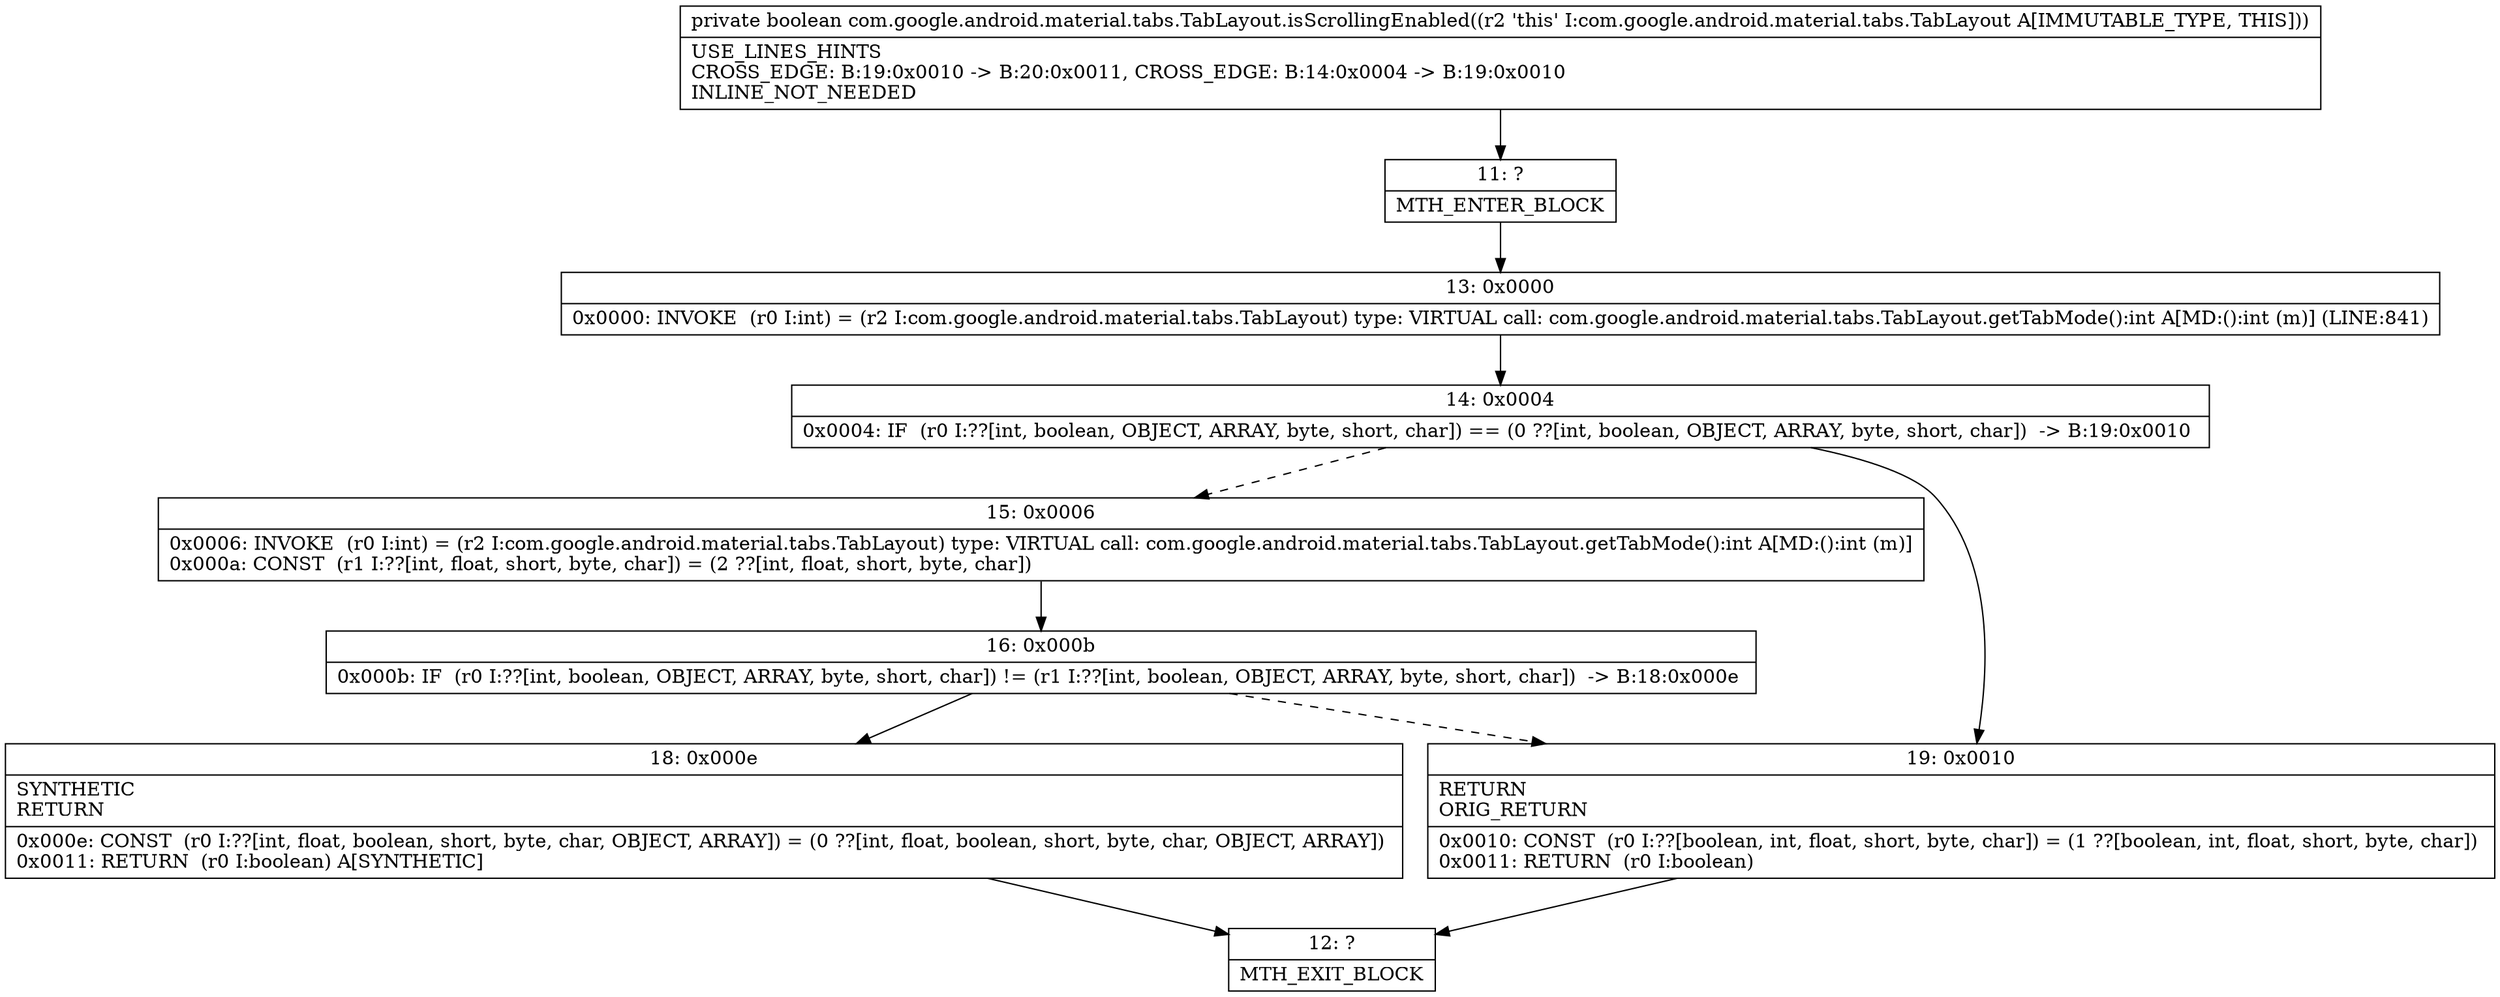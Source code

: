 digraph "CFG forcom.google.android.material.tabs.TabLayout.isScrollingEnabled()Z" {
Node_11 [shape=record,label="{11\:\ ?|MTH_ENTER_BLOCK\l}"];
Node_13 [shape=record,label="{13\:\ 0x0000|0x0000: INVOKE  (r0 I:int) = (r2 I:com.google.android.material.tabs.TabLayout) type: VIRTUAL call: com.google.android.material.tabs.TabLayout.getTabMode():int A[MD:():int (m)] (LINE:841)\l}"];
Node_14 [shape=record,label="{14\:\ 0x0004|0x0004: IF  (r0 I:??[int, boolean, OBJECT, ARRAY, byte, short, char]) == (0 ??[int, boolean, OBJECT, ARRAY, byte, short, char])  \-\> B:19:0x0010 \l}"];
Node_15 [shape=record,label="{15\:\ 0x0006|0x0006: INVOKE  (r0 I:int) = (r2 I:com.google.android.material.tabs.TabLayout) type: VIRTUAL call: com.google.android.material.tabs.TabLayout.getTabMode():int A[MD:():int (m)]\l0x000a: CONST  (r1 I:??[int, float, short, byte, char]) = (2 ??[int, float, short, byte, char]) \l}"];
Node_16 [shape=record,label="{16\:\ 0x000b|0x000b: IF  (r0 I:??[int, boolean, OBJECT, ARRAY, byte, short, char]) != (r1 I:??[int, boolean, OBJECT, ARRAY, byte, short, char])  \-\> B:18:0x000e \l}"];
Node_18 [shape=record,label="{18\:\ 0x000e|SYNTHETIC\lRETURN\l|0x000e: CONST  (r0 I:??[int, float, boolean, short, byte, char, OBJECT, ARRAY]) = (0 ??[int, float, boolean, short, byte, char, OBJECT, ARRAY]) \l0x0011: RETURN  (r0 I:boolean) A[SYNTHETIC]\l}"];
Node_12 [shape=record,label="{12\:\ ?|MTH_EXIT_BLOCK\l}"];
Node_19 [shape=record,label="{19\:\ 0x0010|RETURN\lORIG_RETURN\l|0x0010: CONST  (r0 I:??[boolean, int, float, short, byte, char]) = (1 ??[boolean, int, float, short, byte, char]) \l0x0011: RETURN  (r0 I:boolean) \l}"];
MethodNode[shape=record,label="{private boolean com.google.android.material.tabs.TabLayout.isScrollingEnabled((r2 'this' I:com.google.android.material.tabs.TabLayout A[IMMUTABLE_TYPE, THIS]))  | USE_LINES_HINTS\lCROSS_EDGE: B:19:0x0010 \-\> B:20:0x0011, CROSS_EDGE: B:14:0x0004 \-\> B:19:0x0010\lINLINE_NOT_NEEDED\l}"];
MethodNode -> Node_11;Node_11 -> Node_13;
Node_13 -> Node_14;
Node_14 -> Node_15[style=dashed];
Node_14 -> Node_19;
Node_15 -> Node_16;
Node_16 -> Node_18;
Node_16 -> Node_19[style=dashed];
Node_18 -> Node_12;
Node_19 -> Node_12;
}

